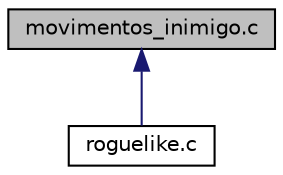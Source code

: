 digraph "movimentos_inimigo.c"
{
  edge [fontname="Helvetica",fontsize="10",labelfontname="Helvetica",labelfontsize="10"];
  node [fontname="Helvetica",fontsize="10",shape=record];
  Node1 [label="movimentos_inimigo.c",height=0.2,width=0.4,color="black", fillcolor="grey75", style="filled" fontcolor="black"];
  Node1 -> Node2 [dir="back",color="midnightblue",fontsize="10",style="solid"];
  Node2 [label="roguelike.c",height=0.2,width=0.4,color="black", fillcolor="white", style="filled",URL="$roguelike_8c.html"];
}
